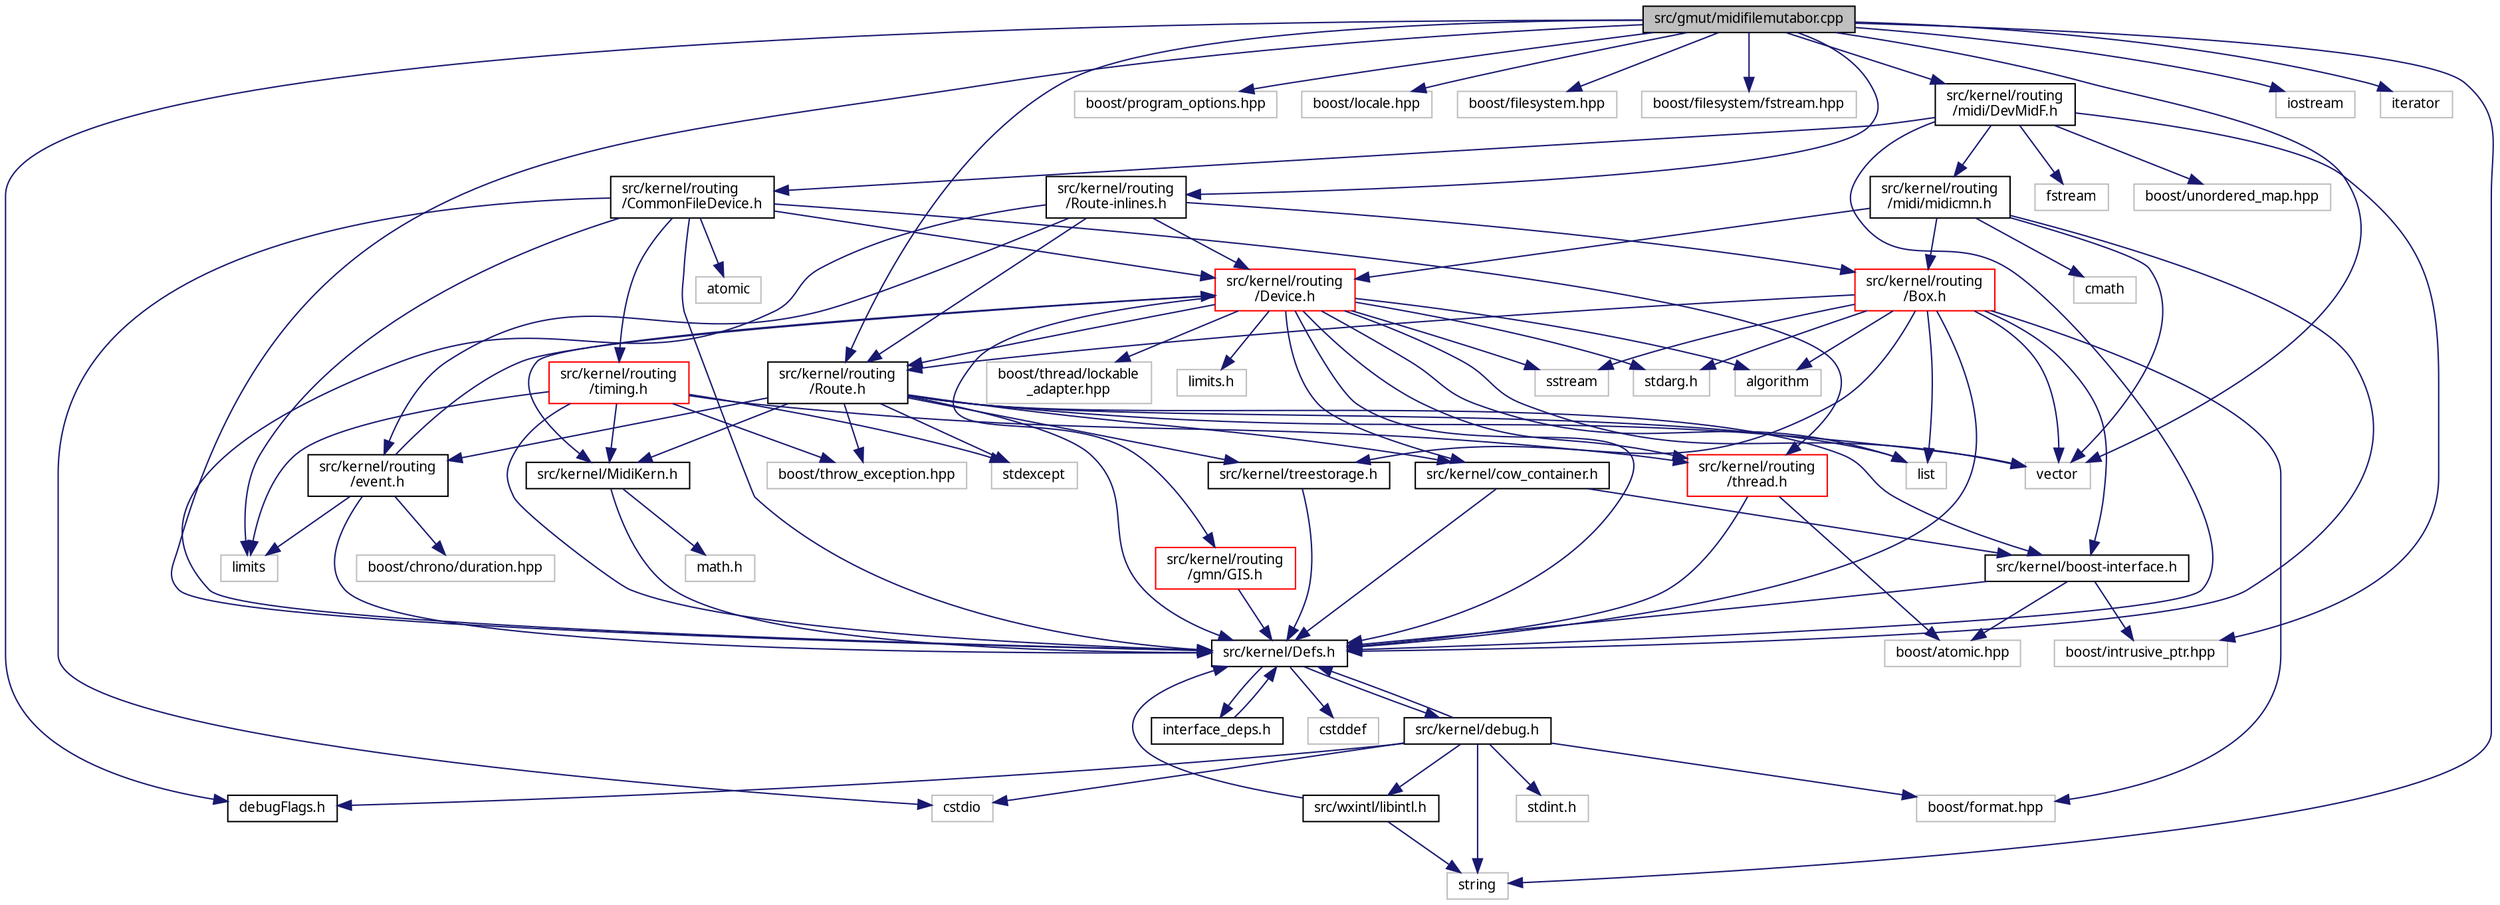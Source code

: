 digraph "src/gmut/midifilemutabor.cpp"
{
  edge [fontname="Sans",fontsize="10",labelfontname="Sans",labelfontsize="10"];
  node [fontname="Sans",fontsize="10",shape=record];
  Node0 [label="src/gmut/midifilemutabor.cpp",height=0.2,width=0.4,color="black", fillcolor="grey75", style="filled", fontcolor="black"];
  Node0 -> Node1 [color="midnightblue",fontsize="10",style="solid",fontname="Sans"];
  Node1 [label="src/kernel/Defs.h",height=0.2,width=0.4,color="black", fillcolor="white", style="filled",URL="$d1/d73/Defs_8h.html",tooltip="Common definitions. "];
  Node1 -> Node2 [color="midnightblue",fontsize="10",style="solid",fontname="Sans"];
  Node2 [label="interface_deps.h",height=0.2,width=0.4,color="black", fillcolor="white", style="filled",URL="$de/ddd/interface__deps_8h.html"];
  Node2 -> Node1 [color="midnightblue",fontsize="10",style="solid",fontname="Sans"];
  Node1 -> Node3 [color="midnightblue",fontsize="10",style="solid",fontname="Sans"];
  Node3 [label="cstddef",height=0.2,width=0.4,color="grey75", fillcolor="white", style="filled"];
  Node1 -> Node4 [color="midnightblue",fontsize="10",style="solid",fontname="Sans"];
  Node4 [label="src/kernel/debug.h",height=0.2,width=0.4,color="black", fillcolor="white", style="filled",URL="$db/d16/debug_8h.html"];
  Node4 -> Node1 [color="midnightblue",fontsize="10",style="solid",fontname="Sans"];
  Node4 -> Node5 [color="midnightblue",fontsize="10",style="solid",fontname="Sans"];
  Node5 [label="src/wxintl/libintl.h",height=0.2,width=0.4,color="black", fillcolor="white", style="filled",URL="$d4/d64/libintl_8h.html"];
  Node5 -> Node1 [color="midnightblue",fontsize="10",style="solid",fontname="Sans"];
  Node5 -> Node6 [color="midnightblue",fontsize="10",style="solid",fontname="Sans"];
  Node6 [label="string",height=0.2,width=0.4,color="grey75", fillcolor="white", style="filled"];
  Node4 -> Node6 [color="midnightblue",fontsize="10",style="solid",fontname="Sans"];
  Node4 -> Node7 [color="midnightblue",fontsize="10",style="solid",fontname="Sans"];
  Node7 [label="cstdio",height=0.2,width=0.4,color="grey75", fillcolor="white", style="filled"];
  Node4 -> Node8 [color="midnightblue",fontsize="10",style="solid",fontname="Sans"];
  Node8 [label="boost/format.hpp",height=0.2,width=0.4,color="grey75", fillcolor="white", style="filled"];
  Node4 -> Node9 [color="midnightblue",fontsize="10",style="solid",fontname="Sans"];
  Node9 [label="stdint.h",height=0.2,width=0.4,color="grey75", fillcolor="white", style="filled"];
  Node4 -> Node10 [color="midnightblue",fontsize="10",style="solid",fontname="Sans"];
  Node10 [label="debugFlags.h",height=0.2,width=0.4,color="black", fillcolor="white", style="filled",URL="$d4/dab/debugFlags_8h.html",tooltip="Debug flags for mutabor debug mode. "];
  Node0 -> Node11 [color="midnightblue",fontsize="10",style="solid",fontname="Sans"];
  Node11 [label="boost/program_options.hpp",height=0.2,width=0.4,color="grey75", fillcolor="white", style="filled"];
  Node0 -> Node12 [color="midnightblue",fontsize="10",style="solid",fontname="Sans"];
  Node12 [label="boost/locale.hpp",height=0.2,width=0.4,color="grey75", fillcolor="white", style="filled"];
  Node0 -> Node13 [color="midnightblue",fontsize="10",style="solid",fontname="Sans"];
  Node13 [label="boost/filesystem.hpp",height=0.2,width=0.4,color="grey75", fillcolor="white", style="filled"];
  Node0 -> Node14 [color="midnightblue",fontsize="10",style="solid",fontname="Sans"];
  Node14 [label="boost/filesystem/fstream.hpp",height=0.2,width=0.4,color="grey75", fillcolor="white", style="filled"];
  Node0 -> Node15 [color="midnightblue",fontsize="10",style="solid",fontname="Sans"];
  Node15 [label="src/kernel/routing\l/midi/DevMidF.h",height=0.2,width=0.4,color="black", fillcolor="white", style="filled",URL="$da/d3c/DevMidF_8h.html"];
  Node15 -> Node1 [color="midnightblue",fontsize="10",style="solid",fontname="Sans"];
  Node15 -> Node16 [color="midnightblue",fontsize="10",style="solid",fontname="Sans"];
  Node16 [label="src/kernel/routing\l/CommonFileDevice.h",height=0.2,width=0.4,color="black", fillcolor="white", style="filled",URL="$d9/d17/CommonFileDevice_8h.html"];
  Node16 -> Node1 [color="midnightblue",fontsize="10",style="solid",fontname="Sans"];
  Node16 -> Node17 [color="midnightblue",fontsize="10",style="solid",fontname="Sans"];
  Node17 [label="src/kernel/routing\l/Device.h",height=0.2,width=0.4,color="red", fillcolor="white", style="filled",URL="$de/d05/Device_8h.html",tooltip="Routing. "];
  Node17 -> Node1 [color="midnightblue",fontsize="10",style="solid",fontname="Sans"];
  Node17 -> Node18 [color="midnightblue",fontsize="10",style="solid",fontname="Sans"];
  Node18 [label="src/kernel/cow_container.h",height=0.2,width=0.4,color="black", fillcolor="white", style="filled",URL="$da/d28/cow__container_8h.html",tooltip="Copy on write container. "];
  Node18 -> Node1 [color="midnightblue",fontsize="10",style="solid",fontname="Sans"];
  Node18 -> Node19 [color="midnightblue",fontsize="10",style="solid",fontname="Sans"];
  Node19 [label="src/kernel/boost-interface.h",height=0.2,width=0.4,color="black", fillcolor="white", style="filled",URL="$d1/da4/boost-interface_8h.html",tooltip="Interface to the boost library. "];
  Node19 -> Node1 [color="midnightblue",fontsize="10",style="solid",fontname="Sans"];
  Node19 -> Node20 [color="midnightblue",fontsize="10",style="solid",fontname="Sans"];
  Node20 [label="boost/atomic.hpp",height=0.2,width=0.4,color="grey75", fillcolor="white", style="filled"];
  Node19 -> Node21 [color="midnightblue",fontsize="10",style="solid",fontname="Sans"];
  Node21 [label="boost/intrusive_ptr.hpp",height=0.2,width=0.4,color="grey75", fillcolor="white", style="filled"];
  Node17 -> Node22 [color="midnightblue",fontsize="10",style="solid",fontname="Sans"];
  Node22 [label="src/kernel/routing\l/gmn/GIS.h",height=0.2,width=0.4,color="red", fillcolor="white", style="filled",URL="$dd/d4d/GIS_8h.html"];
  Node22 -> Node1 [color="midnightblue",fontsize="10",style="solid",fontname="Sans"];
  Node17 -> Node27 [color="midnightblue",fontsize="10",style="solid",fontname="Sans"];
  Node27 [label="src/kernel/routing\l/Route.h",height=0.2,width=0.4,color="black", fillcolor="white", style="filled",URL="$d1/d65/Route_8h.html",tooltip="Routing. "];
  Node27 -> Node1 [color="midnightblue",fontsize="10",style="solid",fontname="Sans"];
  Node27 -> Node18 [color="midnightblue",fontsize="10",style="solid",fontname="Sans"];
  Node27 -> Node28 [color="midnightblue",fontsize="10",style="solid",fontname="Sans"];
  Node28 [label="src/kernel/MidiKern.h",height=0.2,width=0.4,color="black", fillcolor="white", style="filled",URL="$da/dfd/MidiKern_8h.html"];
  Node28 -> Node1 [color="midnightblue",fontsize="10",style="solid",fontname="Sans"];
  Node28 -> Node29 [color="midnightblue",fontsize="10",style="solid",fontname="Sans"];
  Node29 [label="math.h",height=0.2,width=0.4,color="grey75", fillcolor="white", style="filled"];
  Node27 -> Node30 [color="midnightblue",fontsize="10",style="solid",fontname="Sans"];
  Node30 [label="src/kernel/treestorage.h",height=0.2,width=0.4,color="black", fillcolor="white", style="filled",URL="$db/dbe/treestorage_8h.html",tooltip="abstract class for tree like storage "];
  Node30 -> Node1 [color="midnightblue",fontsize="10",style="solid",fontname="Sans"];
  Node27 -> Node19 [color="midnightblue",fontsize="10",style="solid",fontname="Sans"];
  Node27 -> Node31 [color="midnightblue",fontsize="10",style="solid",fontname="Sans"];
  Node31 [label="list",height=0.2,width=0.4,color="grey75", fillcolor="white", style="filled"];
  Node27 -> Node32 [color="midnightblue",fontsize="10",style="solid",fontname="Sans"];
  Node32 [label="vector",height=0.2,width=0.4,color="grey75", fillcolor="white", style="filled"];
  Node27 -> Node33 [color="midnightblue",fontsize="10",style="solid",fontname="Sans"];
  Node33 [label="stdexcept",height=0.2,width=0.4,color="grey75", fillcolor="white", style="filled"];
  Node27 -> Node34 [color="midnightblue",fontsize="10",style="solid",fontname="Sans"];
  Node34 [label="boost/throw_exception.hpp",height=0.2,width=0.4,color="grey75", fillcolor="white", style="filled"];
  Node27 -> Node35 [color="midnightblue",fontsize="10",style="solid",fontname="Sans"];
  Node35 [label="src/kernel/routing\l/event.h",height=0.2,width=0.4,color="black", fillcolor="white", style="filled",URL="$dd/d20/event_8h.html"];
  Node35 -> Node1 [color="midnightblue",fontsize="10",style="solid",fontname="Sans"];
  Node35 -> Node17 [color="midnightblue",fontsize="10",style="solid",fontname="Sans"];
  Node35 -> Node36 [color="midnightblue",fontsize="10",style="solid",fontname="Sans"];
  Node36 [label="boost/chrono/duration.hpp",height=0.2,width=0.4,color="grey75", fillcolor="white", style="filled"];
  Node35 -> Node37 [color="midnightblue",fontsize="10",style="solid",fontname="Sans"];
  Node37 [label="limits",height=0.2,width=0.4,color="grey75", fillcolor="white", style="filled"];
  Node17 -> Node38 [color="midnightblue",fontsize="10",style="solid",fontname="Sans"];
  Node38 [label="src/kernel/routing\l/thread.h",height=0.2,width=0.4,color="red", fillcolor="white", style="filled",URL="$db/dd5/thread_8h.html"];
  Node38 -> Node1 [color="midnightblue",fontsize="10",style="solid",fontname="Sans"];
  Node38 -> Node20 [color="midnightblue",fontsize="10",style="solid",fontname="Sans"];
  Node17 -> Node41 [color="midnightblue",fontsize="10",style="solid",fontname="Sans"];
  Node41 [label="boost/thread/lockable\l_adapter.hpp",height=0.2,width=0.4,color="grey75", fillcolor="white", style="filled"];
  Node17 -> Node28 [color="midnightblue",fontsize="10",style="solid",fontname="Sans"];
  Node17 -> Node32 [color="midnightblue",fontsize="10",style="solid",fontname="Sans"];
  Node17 -> Node31 [color="midnightblue",fontsize="10",style="solid",fontname="Sans"];
  Node17 -> Node42 [color="midnightblue",fontsize="10",style="solid",fontname="Sans"];
  Node42 [label="limits.h",height=0.2,width=0.4,color="grey75", fillcolor="white", style="filled"];
  Node17 -> Node43 [color="midnightblue",fontsize="10",style="solid",fontname="Sans"];
  Node43 [label="algorithm",height=0.2,width=0.4,color="grey75", fillcolor="white", style="filled"];
  Node17 -> Node44 [color="midnightblue",fontsize="10",style="solid",fontname="Sans"];
  Node44 [label="sstream",height=0.2,width=0.4,color="grey75", fillcolor="white", style="filled"];
  Node17 -> Node45 [color="midnightblue",fontsize="10",style="solid",fontname="Sans"];
  Node45 [label="stdarg.h",height=0.2,width=0.4,color="grey75", fillcolor="white", style="filled"];
  Node16 -> Node38 [color="midnightblue",fontsize="10",style="solid",fontname="Sans"];
  Node16 -> Node47 [color="midnightblue",fontsize="10",style="solid",fontname="Sans"];
  Node47 [label="src/kernel/routing\l/timing.h",height=0.2,width=0.4,color="red", fillcolor="white", style="filled",URL="$db/d41/timing_8h.html"];
  Node47 -> Node1 [color="midnightblue",fontsize="10",style="solid",fontname="Sans"];
  Node47 -> Node28 [color="midnightblue",fontsize="10",style="solid",fontname="Sans"];
  Node47 -> Node37 [color="midnightblue",fontsize="10",style="solid",fontname="Sans"];
  Node47 -> Node33 [color="midnightblue",fontsize="10",style="solid",fontname="Sans"];
  Node47 -> Node34 [color="midnightblue",fontsize="10",style="solid",fontname="Sans"];
  Node47 -> Node38 [color="midnightblue",fontsize="10",style="solid",fontname="Sans"];
  Node16 -> Node37 [color="midnightblue",fontsize="10",style="solid",fontname="Sans"];
  Node16 -> Node7 [color="midnightblue",fontsize="10",style="solid",fontname="Sans"];
  Node16 -> Node51 [color="midnightblue",fontsize="10",style="solid",fontname="Sans"];
  Node51 [label="atomic",height=0.2,width=0.4,color="grey75", fillcolor="white", style="filled"];
  Node15 -> Node52 [color="midnightblue",fontsize="10",style="solid",fontname="Sans"];
  Node52 [label="src/kernel/routing\l/midi/midicmn.h",height=0.2,width=0.4,color="black", fillcolor="white", style="filled",URL="$de/d21/midicmn_8h.html"];
  Node52 -> Node1 [color="midnightblue",fontsize="10",style="solid",fontname="Sans"];
  Node52 -> Node17 [color="midnightblue",fontsize="10",style="solid",fontname="Sans"];
  Node52 -> Node53 [color="midnightblue",fontsize="10",style="solid",fontname="Sans"];
  Node53 [label="src/kernel/routing\l/Box.h",height=0.2,width=0.4,color="red", fillcolor="white", style="filled",URL="$de/d0f/Box_8h.html",tooltip="Mutabor Box for C++. "];
  Node53 -> Node1 [color="midnightblue",fontsize="10",style="solid",fontname="Sans"];
  Node53 -> Node30 [color="midnightblue",fontsize="10",style="solid",fontname="Sans"];
  Node53 -> Node19 [color="midnightblue",fontsize="10",style="solid",fontname="Sans"];
  Node53 -> Node27 [color="midnightblue",fontsize="10",style="solid",fontname="Sans"];
  Node53 -> Node32 [color="midnightblue",fontsize="10",style="solid",fontname="Sans"];
  Node53 -> Node31 [color="midnightblue",fontsize="10",style="solid",fontname="Sans"];
  Node53 -> Node43 [color="midnightblue",fontsize="10",style="solid",fontname="Sans"];
  Node53 -> Node44 [color="midnightblue",fontsize="10",style="solid",fontname="Sans"];
  Node53 -> Node45 [color="midnightblue",fontsize="10",style="solid",fontname="Sans"];
  Node53 -> Node8 [color="midnightblue",fontsize="10",style="solid",fontname="Sans"];
  Node52 -> Node32 [color="midnightblue",fontsize="10",style="solid",fontname="Sans"];
  Node52 -> Node61 [color="midnightblue",fontsize="10",style="solid",fontname="Sans"];
  Node61 [label="cmath",height=0.2,width=0.4,color="grey75", fillcolor="white", style="filled"];
  Node15 -> Node62 [color="midnightblue",fontsize="10",style="solid",fontname="Sans"];
  Node62 [label="fstream",height=0.2,width=0.4,color="grey75", fillcolor="white", style="filled"];
  Node15 -> Node21 [color="midnightblue",fontsize="10",style="solid",fontname="Sans"];
  Node15 -> Node63 [color="midnightblue",fontsize="10",style="solid",fontname="Sans"];
  Node63 [label="boost/unordered_map.hpp",height=0.2,width=0.4,color="grey75", fillcolor="white", style="filled"];
  Node0 -> Node27 [color="midnightblue",fontsize="10",style="solid",fontname="Sans"];
  Node0 -> Node24 [color="midnightblue",fontsize="10",style="solid",fontname="Sans"];
  Node24 [label="iostream",height=0.2,width=0.4,color="grey75", fillcolor="white", style="filled"];
  Node0 -> Node64 [color="midnightblue",fontsize="10",style="solid",fontname="Sans"];
  Node64 [label="iterator",height=0.2,width=0.4,color="grey75", fillcolor="white", style="filled"];
  Node0 -> Node6 [color="midnightblue",fontsize="10",style="solid",fontname="Sans"];
  Node0 -> Node32 [color="midnightblue",fontsize="10",style="solid",fontname="Sans"];
  Node0 -> Node65 [color="midnightblue",fontsize="10",style="solid",fontname="Sans"];
  Node65 [label="src/kernel/routing\l/Route-inlines.h",height=0.2,width=0.4,color="black", fillcolor="white", style="filled",URL="$d2/d2c/Route-inlines_8h.html"];
  Node65 -> Node1 [color="midnightblue",fontsize="10",style="solid",fontname="Sans"];
  Node65 -> Node27 [color="midnightblue",fontsize="10",style="solid",fontname="Sans"];
  Node65 -> Node17 [color="midnightblue",fontsize="10",style="solid",fontname="Sans"];
  Node65 -> Node53 [color="midnightblue",fontsize="10",style="solid",fontname="Sans"];
  Node65 -> Node35 [color="midnightblue",fontsize="10",style="solid",fontname="Sans"];
  Node0 -> Node10 [color="midnightblue",fontsize="10",style="solid",fontname="Sans"];
}
